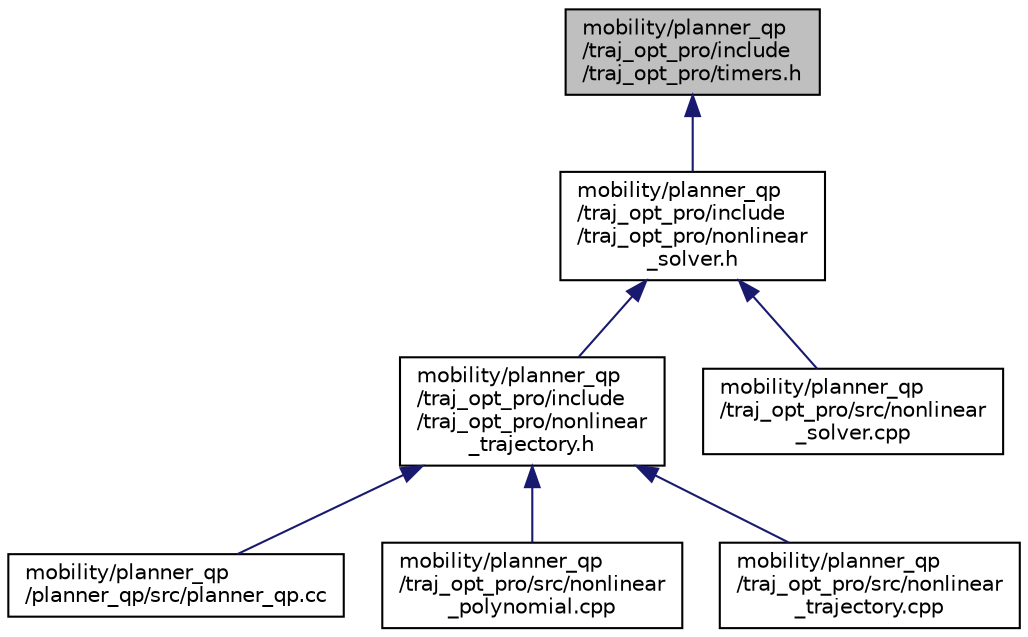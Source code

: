digraph "mobility/planner_qp/traj_opt_pro/include/traj_opt_pro/timers.h"
{
 // LATEX_PDF_SIZE
  edge [fontname="Helvetica",fontsize="10",labelfontname="Helvetica",labelfontsize="10"];
  node [fontname="Helvetica",fontsize="10",shape=record];
  Node1 [label="mobility/planner_qp\l/traj_opt_pro/include\l/traj_opt_pro/timers.h",height=0.2,width=0.4,color="black", fillcolor="grey75", style="filled", fontcolor="black",tooltip=" "];
  Node1 -> Node2 [dir="back",color="midnightblue",fontsize="10",style="solid",fontname="Helvetica"];
  Node2 [label="mobility/planner_qp\l/traj_opt_pro/include\l/traj_opt_pro/nonlinear\l_solver.h",height=0.2,width=0.4,color="black", fillcolor="white", style="filled",URL="$nonlinear__solver_8h.html",tooltip=" "];
  Node2 -> Node3 [dir="back",color="midnightblue",fontsize="10",style="solid",fontname="Helvetica"];
  Node3 [label="mobility/planner_qp\l/traj_opt_pro/include\l/traj_opt_pro/nonlinear\l_trajectory.h",height=0.2,width=0.4,color="black", fillcolor="white", style="filled",URL="$nonlinear__trajectory_8h.html",tooltip=" "];
  Node3 -> Node4 [dir="back",color="midnightblue",fontsize="10",style="solid",fontname="Helvetica"];
  Node4 [label="mobility/planner_qp\l/planner_qp/src/planner_qp.cc",height=0.2,width=0.4,color="black", fillcolor="white", style="filled",URL="$planner__qp_8cc.html",tooltip=" "];
  Node3 -> Node5 [dir="back",color="midnightblue",fontsize="10",style="solid",fontname="Helvetica"];
  Node5 [label="mobility/planner_qp\l/traj_opt_pro/src/nonlinear\l_polynomial.cpp",height=0.2,width=0.4,color="black", fillcolor="white", style="filled",URL="$nonlinear__polynomial_8cpp.html",tooltip=" "];
  Node3 -> Node6 [dir="back",color="midnightblue",fontsize="10",style="solid",fontname="Helvetica"];
  Node6 [label="mobility/planner_qp\l/traj_opt_pro/src/nonlinear\l_trajectory.cpp",height=0.2,width=0.4,color="black", fillcolor="white", style="filled",URL="$nonlinear__trajectory_8cpp.html",tooltip=" "];
  Node2 -> Node7 [dir="back",color="midnightblue",fontsize="10",style="solid",fontname="Helvetica"];
  Node7 [label="mobility/planner_qp\l/traj_opt_pro/src/nonlinear\l_solver.cpp",height=0.2,width=0.4,color="black", fillcolor="white", style="filled",URL="$nonlinear__solver_8cpp.html",tooltip=" "];
}
